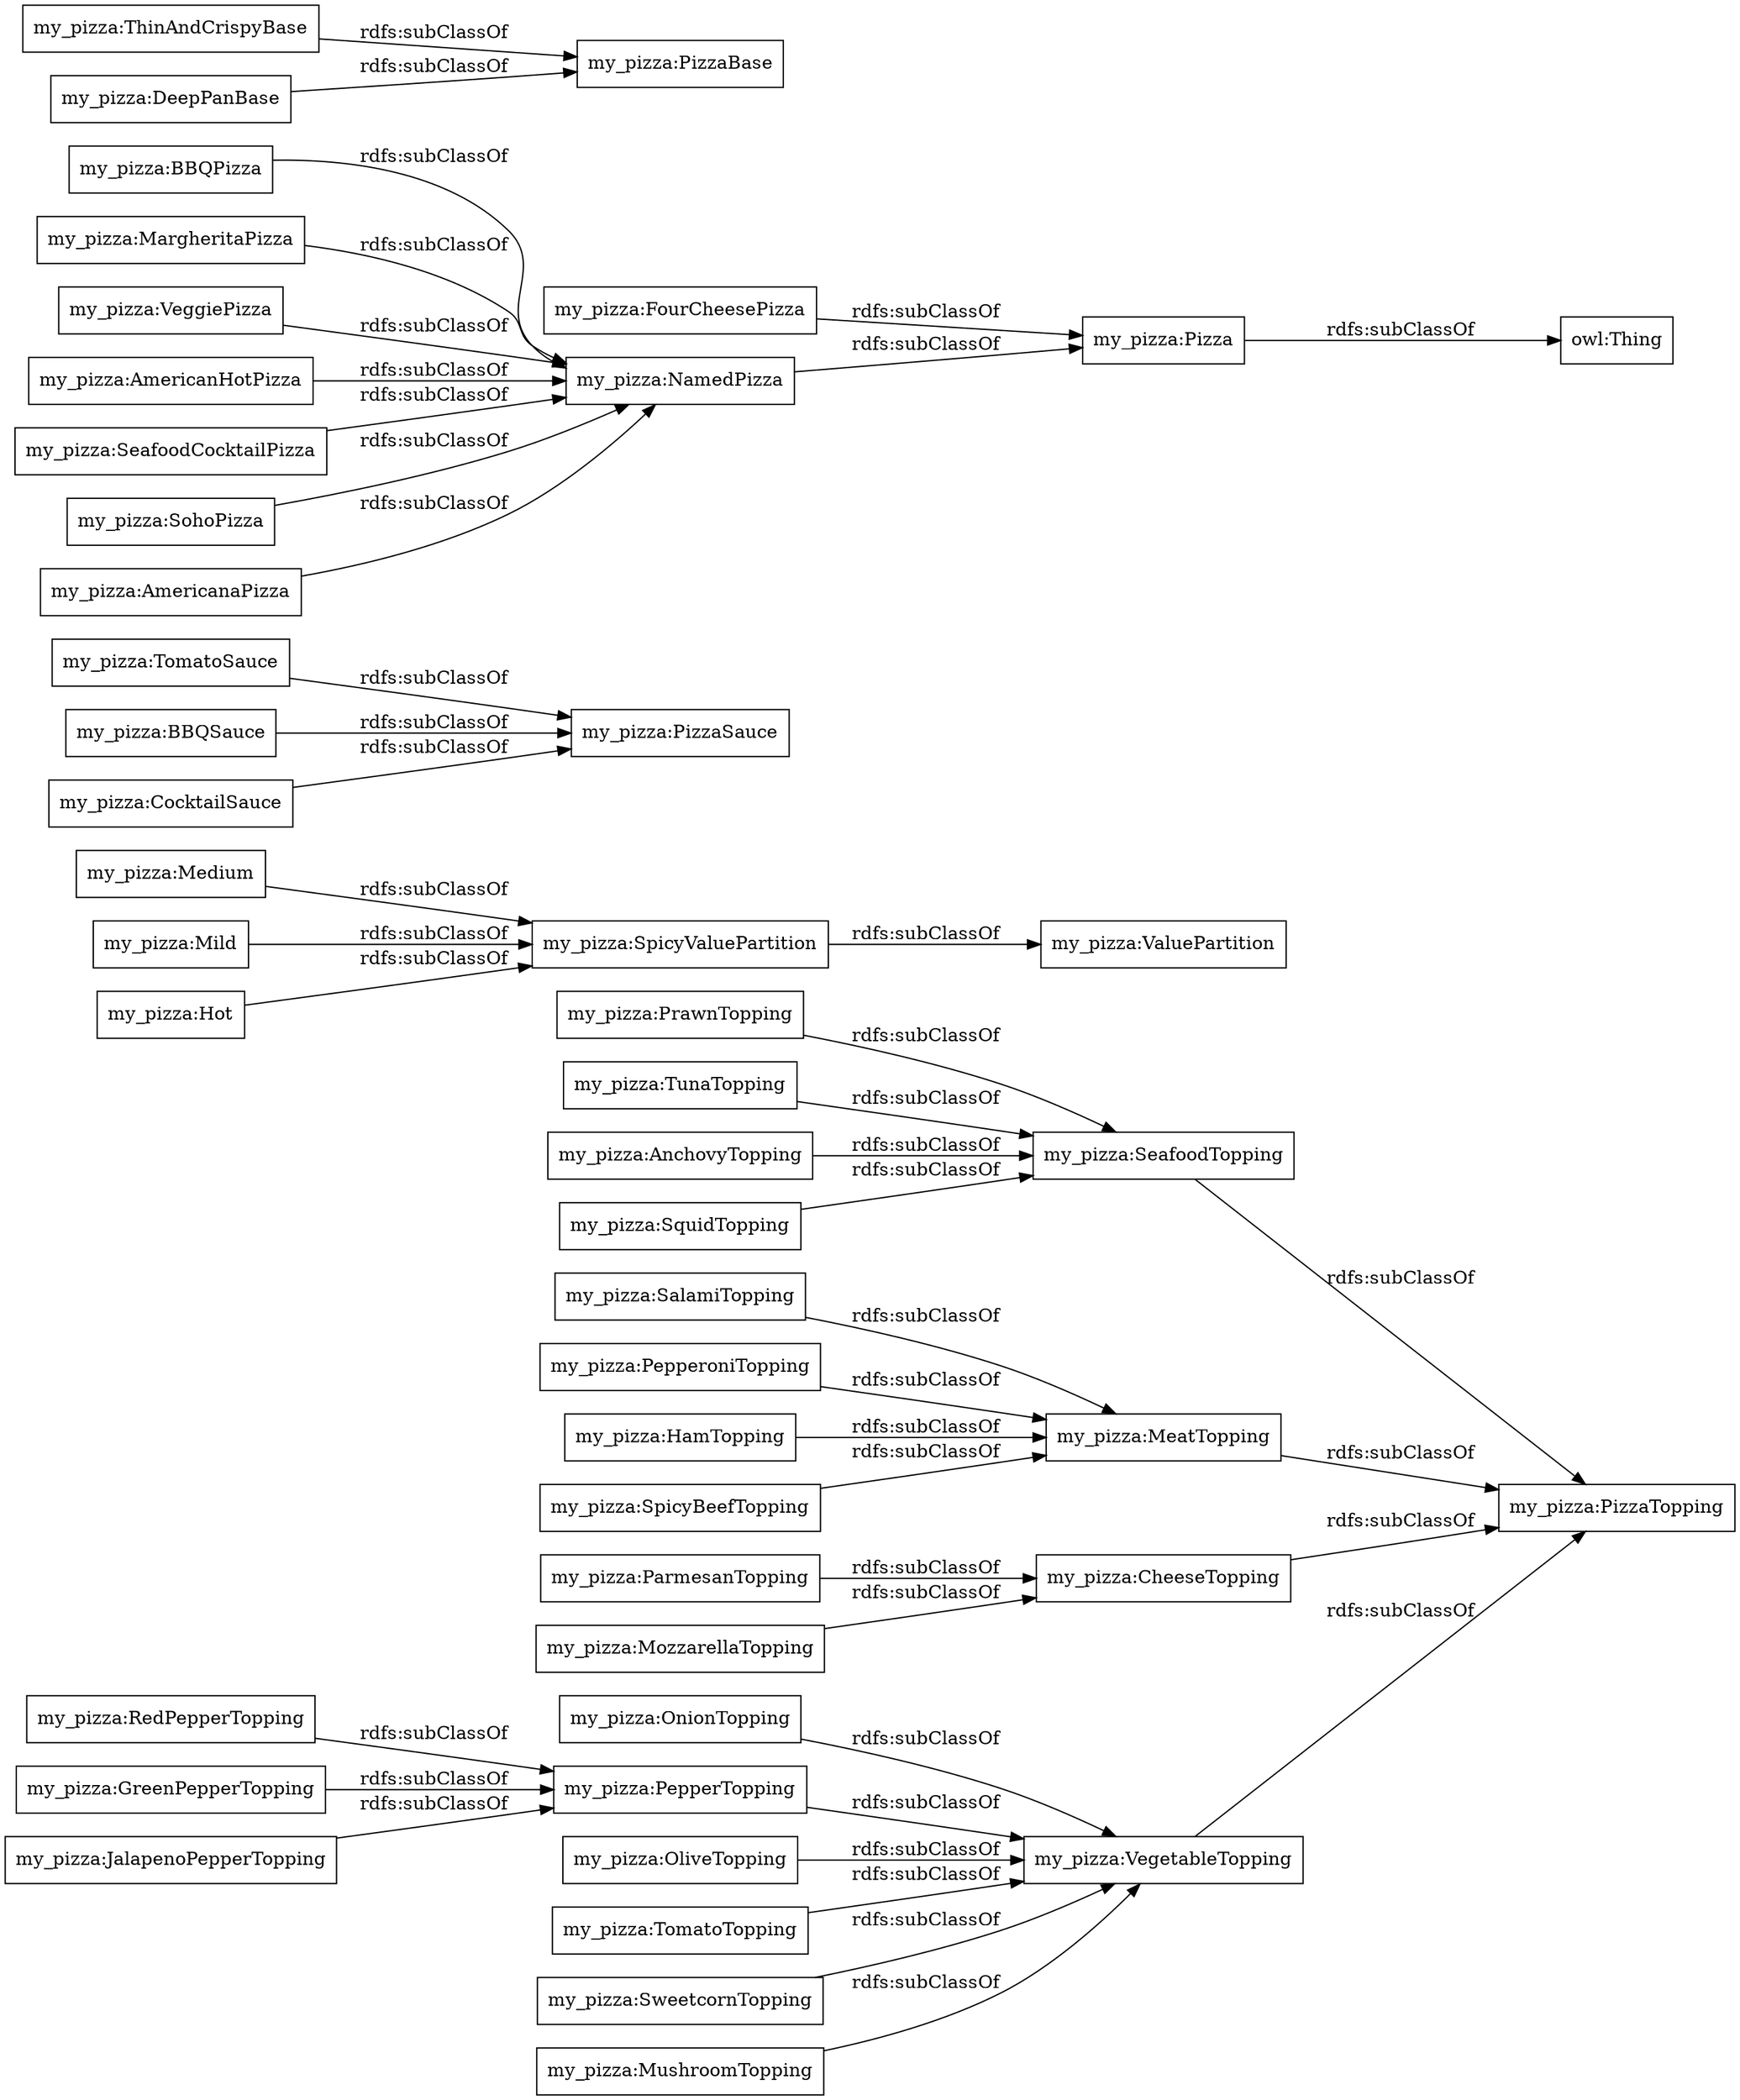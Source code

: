 digraph ar2dtool_diagram { 
rankdir=LR;
size="1000"
node [shape = rectangle, color="black"]; "my_pizza:OnionTopping" "my_pizza:PizzaTopping" "my_pizza:Medium" "my_pizza:PrawnTopping" "my_pizza:TomatoSauce" "my_pizza:TunaTopping" "my_pizza:BBQSauce" "my_pizza:SeafoodTopping" "my_pizza:Mild" "my_pizza:ValuePartition" "my_pizza:PepperTopping" "my_pizza:OliveTopping" "my_pizza:FourCheesePizza" "my_pizza:BBQPizza" "my_pizza:PizzaSauce" "my_pizza:RedPepperTopping" "my_pizza:ParmesanTopping" "my_pizza:MargheritaPizza" "my_pizza:ThinAndCrispyBase" "my_pizza:VeggiePizza" "my_pizza:DeepPanBase" "my_pizza:NamedPizza" "my_pizza:GreenPepperTopping" "my_pizza:Hot" "my_pizza:SalamiTopping" "my_pizza:PepperoniTopping" "my_pizza:MeatTopping" "my_pizza:SpicyValuePartition" "my_pizza:CocktailSauce" "my_pizza:MozzarellaTopping" "my_pizza:TomatoTopping" "my_pizza:AmericanHotPizza" "my_pizza:VegetableTopping" "my_pizza:PizzaBase" "my_pizza:HamTopping" "my_pizza:SweetcornTopping" "my_pizza:CheeseTopping" "my_pizza:MushroomTopping" "my_pizza:AnchovyTopping" "my_pizza:Pizza" "my_pizza:JalapenoPepperTopping" "my_pizza:SeafoodCocktailPizza" "my_pizza:SohoPizza" "my_pizza:SpicyBeefTopping" "my_pizza:AmericanaPizza" "my_pizza:SquidTopping" ; /*classes style*/
	"my_pizza:SalamiTopping" -> "my_pizza:MeatTopping" [ label = "rdfs:subClassOf" ];
	"my_pizza:FourCheesePizza" -> "my_pizza:Pizza" [ label = "rdfs:subClassOf" ];
	"my_pizza:ParmesanTopping" -> "my_pizza:CheeseTopping" [ label = "rdfs:subClassOf" ];
	"my_pizza:SweetcornTopping" -> "my_pizza:VegetableTopping" [ label = "rdfs:subClassOf" ];
	"my_pizza:SeafoodCocktailPizza" -> "my_pizza:NamedPizza" [ label = "rdfs:subClassOf" ];
	"my_pizza:JalapenoPepperTopping" -> "my_pizza:PepperTopping" [ label = "rdfs:subClassOf" ];
	"my_pizza:CocktailSauce" -> "my_pizza:PizzaSauce" [ label = "rdfs:subClassOf" ];
	"my_pizza:MushroomTopping" -> "my_pizza:VegetableTopping" [ label = "rdfs:subClassOf" ];
	"my_pizza:PepperoniTopping" -> "my_pizza:MeatTopping" [ label = "rdfs:subClassOf" ];
	"my_pizza:AnchovyTopping" -> "my_pizza:SeafoodTopping" [ label = "rdfs:subClassOf" ];
	"my_pizza:CheeseTopping" -> "my_pizza:PizzaTopping" [ label = "rdfs:subClassOf" ];
	"my_pizza:AmericanaPizza" -> "my_pizza:NamedPizza" [ label = "rdfs:subClassOf" ];
	"my_pizza:Medium" -> "my_pizza:SpicyValuePartition" [ label = "rdfs:subClassOf" ];
	"my_pizza:SeafoodTopping" -> "my_pizza:PizzaTopping" [ label = "rdfs:subClassOf" ];
	"my_pizza:SohoPizza" -> "my_pizza:NamedPizza" [ label = "rdfs:subClassOf" ];
	"my_pizza:BBQSauce" -> "my_pizza:PizzaSauce" [ label = "rdfs:subClassOf" ];
	"my_pizza:TomatoTopping" -> "my_pizza:VegetableTopping" [ label = "rdfs:subClassOf" ];
	"my_pizza:RedPepperTopping" -> "my_pizza:PepperTopping" [ label = "rdfs:subClassOf" ];
	"my_pizza:AmericanHotPizza" -> "my_pizza:NamedPizza" [ label = "rdfs:subClassOf" ];
	"my_pizza:PepperTopping" -> "my_pizza:VegetableTopping" [ label = "rdfs:subClassOf" ];
	"my_pizza:VeggiePizza" -> "my_pizza:NamedPizza" [ label = "rdfs:subClassOf" ];
	"my_pizza:Hot" -> "my_pizza:SpicyValuePartition" [ label = "rdfs:subClassOf" ];
	"my_pizza:GreenPepperTopping" -> "my_pizza:PepperTopping" [ label = "rdfs:subClassOf" ];
	"my_pizza:BBQPizza" -> "my_pizza:NamedPizza" [ label = "rdfs:subClassOf" ];
	"my_pizza:SpicyBeefTopping" -> "my_pizza:MeatTopping" [ label = "rdfs:subClassOf" ];
	"my_pizza:NamedPizza" -> "my_pizza:Pizza" [ label = "rdfs:subClassOf" ];
	"my_pizza:ThinAndCrispyBase" -> "my_pizza:PizzaBase" [ label = "rdfs:subClassOf" ];
	"my_pizza:HamTopping" -> "my_pizza:MeatTopping" [ label = "rdfs:subClassOf" ];
	"my_pizza:Pizza" -> "owl:Thing" [ label = "rdfs:subClassOf" ];
	"my_pizza:Mild" -> "my_pizza:SpicyValuePartition" [ label = "rdfs:subClassOf" ];
	"my_pizza:MargheritaPizza" -> "my_pizza:NamedPizza" [ label = "rdfs:subClassOf" ];
	"my_pizza:TunaTopping" -> "my_pizza:SeafoodTopping" [ label = "rdfs:subClassOf" ];
	"my_pizza:MeatTopping" -> "my_pizza:PizzaTopping" [ label = "rdfs:subClassOf" ];
	"my_pizza:TomatoSauce" -> "my_pizza:PizzaSauce" [ label = "rdfs:subClassOf" ];
	"my_pizza:VegetableTopping" -> "my_pizza:PizzaTopping" [ label = "rdfs:subClassOf" ];
	"my_pizza:OliveTopping" -> "my_pizza:VegetableTopping" [ label = "rdfs:subClassOf" ];
	"my_pizza:OnionTopping" -> "my_pizza:VegetableTopping" [ label = "rdfs:subClassOf" ];
	"my_pizza:MozzarellaTopping" -> "my_pizza:CheeseTopping" [ label = "rdfs:subClassOf" ];
	"my_pizza:SquidTopping" -> "my_pizza:SeafoodTopping" [ label = "rdfs:subClassOf" ];
	"my_pizza:SpicyValuePartition" -> "my_pizza:ValuePartition" [ label = "rdfs:subClassOf" ];
	"my_pizza:PrawnTopping" -> "my_pizza:SeafoodTopping" [ label = "rdfs:subClassOf" ];
	"my_pizza:DeepPanBase" -> "my_pizza:PizzaBase" [ label = "rdfs:subClassOf" ];

}
